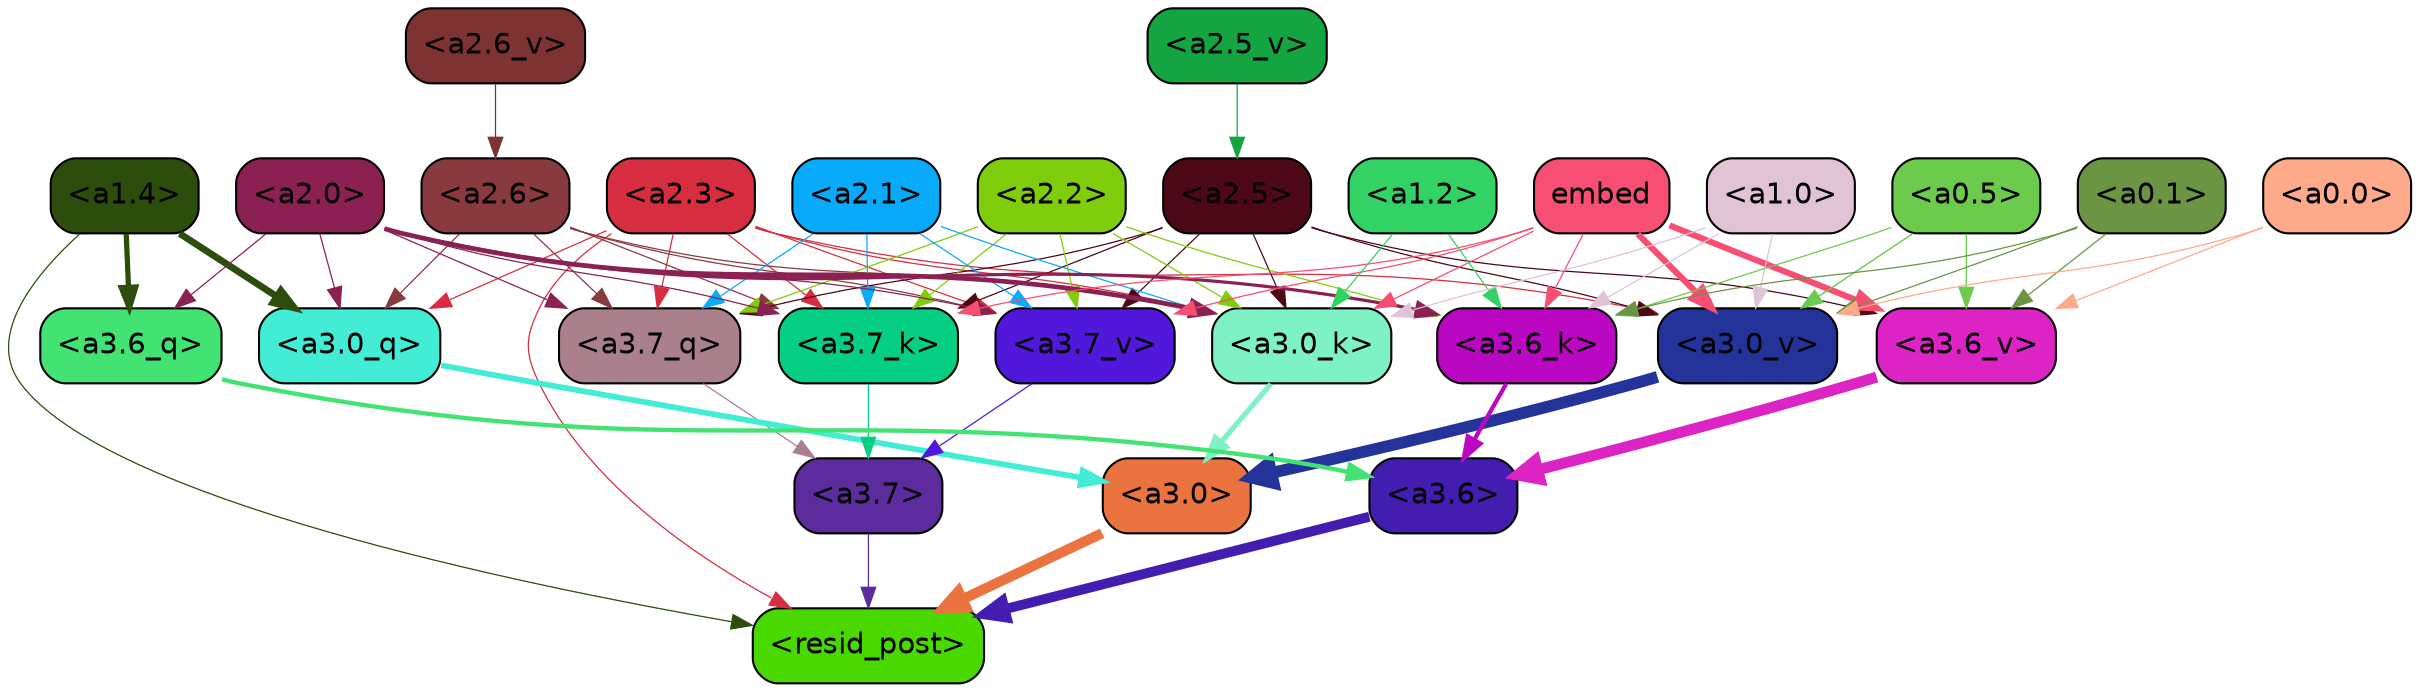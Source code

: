 strict digraph "" {
	graph [bgcolor=transparent,
		layout=dot,
		overlap=false,
		splines=true
	];
	"<a3.7>"	[color=black,
		fillcolor="#5c2b9d",
		fontname=Helvetica,
		shape=box,
		style="filled, rounded"];
	"<resid_post>"	[color=black,
		fillcolor="#4ad803",
		fontname=Helvetica,
		shape=box,
		style="filled, rounded"];
	"<a3.7>" -> "<resid_post>"	[color="#5c2b9d",
		penwidth=0.6];
	"<a3.6>"	[color=black,
		fillcolor="#421daf",
		fontname=Helvetica,
		shape=box,
		style="filled, rounded"];
	"<a3.6>" -> "<resid_post>"	[color="#421daf",
		penwidth=4.753257989883423];
	"<a3.0>"	[color=black,
		fillcolor="#ea733f",
		fontname=Helvetica,
		shape=box,
		style="filled, rounded"];
	"<a3.0>" -> "<resid_post>"	[color="#ea733f",
		penwidth=4.90053927898407];
	"<a2.3>"	[color=black,
		fillcolor="#d62d40",
		fontname=Helvetica,
		shape=box,
		style="filled, rounded"];
	"<a2.3>" -> "<resid_post>"	[color="#d62d40",
		penwidth=0.6];
	"<a3.7_q>"	[color=black,
		fillcolor="#ab808d",
		fontname=Helvetica,
		shape=box,
		style="filled, rounded"];
	"<a2.3>" -> "<a3.7_q>"	[color="#d62d40",
		penwidth=0.6];
	"<a3.0_q>"	[color=black,
		fillcolor="#43ecd4",
		fontname=Helvetica,
		shape=box,
		style="filled, rounded"];
	"<a2.3>" -> "<a3.0_q>"	[color="#d62d40",
		penwidth=0.6];
	"<a3.7_k>"	[color=black,
		fillcolor="#06ce83",
		fontname=Helvetica,
		shape=box,
		style="filled, rounded"];
	"<a2.3>" -> "<a3.7_k>"	[color="#d62d40",
		penwidth=0.6];
	"<a3.0_k>"	[color=black,
		fillcolor="#7ff2c5",
		fontname=Helvetica,
		shape=box,
		style="filled, rounded"];
	"<a2.3>" -> "<a3.0_k>"	[color="#d62d40",
		penwidth=0.6];
	"<a3.7_v>"	[color=black,
		fillcolor="#5118dc",
		fontname=Helvetica,
		shape=box,
		style="filled, rounded"];
	"<a2.3>" -> "<a3.7_v>"	[color="#d62d40",
		penwidth=0.6];
	"<a3.0_v>"	[color=black,
		fillcolor="#243399",
		fontname=Helvetica,
		shape=box,
		style="filled, rounded"];
	"<a2.3>" -> "<a3.0_v>"	[color="#d62d40",
		penwidth=0.6];
	"<a1.4>"	[color=black,
		fillcolor="#2c4d0b",
		fontname=Helvetica,
		shape=box,
		style="filled, rounded"];
	"<a1.4>" -> "<resid_post>"	[color="#2c4d0b",
		penwidth=0.6];
	"<a3.6_q>"	[color=black,
		fillcolor="#42e373",
		fontname=Helvetica,
		shape=box,
		style="filled, rounded"];
	"<a1.4>" -> "<a3.6_q>"	[color="#2c4d0b",
		penwidth=2.5149343013763428];
	"<a1.4>" -> "<a3.0_q>"	[color="#2c4d0b",
		penwidth=3.2760138511657715];
	"<a3.7_q>" -> "<a3.7>"	[color="#ab808d",
		penwidth=0.6];
	"<a3.6_q>" -> "<a3.6>"	[color="#42e373",
		penwidth=2.091020345687866];
	"<a3.0_q>" -> "<a3.0>"	[color="#43ecd4",
		penwidth=2.7421876192092896];
	"<a3.7_k>" -> "<a3.7>"	[color="#06ce83",
		penwidth=0.6];
	"<a3.6_k>"	[color=black,
		fillcolor="#ba08c2",
		fontname=Helvetica,
		shape=box,
		style="filled, rounded"];
	"<a3.6_k>" -> "<a3.6>"	[color="#ba08c2",
		penwidth=2.048597991466522];
	"<a3.0_k>" -> "<a3.0>"	[color="#7ff2c5",
		penwidth=2.476402521133423];
	"<a3.7_v>" -> "<a3.7>"	[color="#5118dc",
		penwidth=0.6];
	"<a3.6_v>"	[color=black,
		fillcolor="#dc23c4",
		fontname=Helvetica,
		shape=box,
		style="filled, rounded"];
	"<a3.6_v>" -> "<a3.6>"	[color="#dc23c4",
		penwidth=5.2550448179244995];
	"<a3.0_v>" -> "<a3.0>"	[color="#243399",
		penwidth=5.652270674705505];
	"<a2.6>"	[color=black,
		fillcolor="#893a3f",
		fontname=Helvetica,
		shape=box,
		style="filled, rounded"];
	"<a2.6>" -> "<a3.7_q>"	[color="#893a3f",
		penwidth=0.6];
	"<a2.6>" -> "<a3.0_q>"	[color="#893a3f",
		penwidth=0.6];
	"<a2.6>" -> "<a3.7_k>"	[color="#893a3f",
		penwidth=0.6];
	"<a2.6>" -> "<a3.0_k>"	[color="#893a3f",
		penwidth=0.6];
	"<a2.6>" -> "<a3.7_v>"	[color="#893a3f",
		penwidth=0.6];
	"<a2.5>"	[color=black,
		fillcolor="#4d0816",
		fontname=Helvetica,
		shape=box,
		style="filled, rounded"];
	"<a2.5>" -> "<a3.7_q>"	[color="#4d0816",
		penwidth=0.6];
	"<a2.5>" -> "<a3.7_k>"	[color="#4d0816",
		penwidth=0.6];
	"<a2.5>" -> "<a3.0_k>"	[color="#4d0816",
		penwidth=0.6];
	"<a2.5>" -> "<a3.7_v>"	[color="#4d0816",
		penwidth=0.6];
	"<a2.5>" -> "<a3.6_v>"	[color="#4d0816",
		penwidth=0.6];
	"<a2.5>" -> "<a3.0_v>"	[color="#4d0816",
		penwidth=0.6];
	"<a2.2>"	[color=black,
		fillcolor="#7fcd0c",
		fontname=Helvetica,
		shape=box,
		style="filled, rounded"];
	"<a2.2>" -> "<a3.7_q>"	[color="#7fcd0c",
		penwidth=0.6];
	"<a2.2>" -> "<a3.7_k>"	[color="#7fcd0c",
		penwidth=0.6];
	"<a2.2>" -> "<a3.6_k>"	[color="#7fcd0c",
		penwidth=0.6];
	"<a2.2>" -> "<a3.0_k>"	[color="#7fcd0c",
		penwidth=0.6];
	"<a2.2>" -> "<a3.7_v>"	[color="#7fcd0c",
		penwidth=0.6];
	"<a2.1>"	[color=black,
		fillcolor="#08aaf9",
		fontname=Helvetica,
		shape=box,
		style="filled, rounded"];
	"<a2.1>" -> "<a3.7_q>"	[color="#08aaf9",
		penwidth=0.6];
	"<a2.1>" -> "<a3.7_k>"	[color="#08aaf9",
		penwidth=0.6];
	"<a2.1>" -> "<a3.0_k>"	[color="#08aaf9",
		penwidth=0.6];
	"<a2.1>" -> "<a3.7_v>"	[color="#08aaf9",
		penwidth=0.6];
	"<a2.0>"	[color=black,
		fillcolor="#8b2152",
		fontname=Helvetica,
		shape=box,
		style="filled, rounded"];
	"<a2.0>" -> "<a3.7_q>"	[color="#8b2152",
		penwidth=0.6];
	"<a2.0>" -> "<a3.6_q>"	[color="#8b2152",
		penwidth=0.6];
	"<a2.0>" -> "<a3.0_q>"	[color="#8b2152",
		penwidth=0.6];
	"<a2.0>" -> "<a3.7_k>"	[color="#8b2152",
		penwidth=0.6];
	"<a2.0>" -> "<a3.6_k>"	[color="#8b2152",
		penwidth=1.5290023684501648];
	"<a2.0>" -> "<a3.0_k>"	[color="#8b2152",
		penwidth=2.2635570764541626];
	"<a2.0>" -> "<a3.7_v>"	[color="#8b2152",
		penwidth=0.6];
	embed	[color=black,
		fillcolor="#f74e73",
		fontname=Helvetica,
		shape=box,
		style="filled, rounded"];
	embed -> "<a3.7_k>"	[color="#f74e73",
		penwidth=0.6];
	embed -> "<a3.6_k>"	[color="#f74e73",
		penwidth=0.6];
	embed -> "<a3.0_k>"	[color="#f74e73",
		penwidth=0.6];
	embed -> "<a3.7_v>"	[color="#f74e73",
		penwidth=0.6];
	embed -> "<a3.6_v>"	[color="#f74e73",
		penwidth=2.9556376338005066];
	embed -> "<a3.0_v>"	[color="#f74e73",
		penwidth=2.972973108291626];
	"<a1.2>"	[color=black,
		fillcolor="#32d364",
		fontname=Helvetica,
		shape=box,
		style="filled, rounded"];
	"<a1.2>" -> "<a3.6_k>"	[color="#32d364",
		penwidth=0.6];
	"<a1.2>" -> "<a3.0_k>"	[color="#32d364",
		penwidth=0.6];
	"<a1.0>"	[color=black,
		fillcolor="#e0c3d5",
		fontname=Helvetica,
		shape=box,
		style="filled, rounded"];
	"<a1.0>" -> "<a3.6_k>"	[color="#e0c3d5",
		penwidth=0.6];
	"<a1.0>" -> "<a3.0_k>"	[color="#e0c3d5",
		penwidth=0.6];
	"<a1.0>" -> "<a3.0_v>"	[color="#e0c3d5",
		penwidth=0.6];
	"<a0.5>"	[color=black,
		fillcolor="#6cca4d",
		fontname=Helvetica,
		shape=box,
		style="filled, rounded"];
	"<a0.5>" -> "<a3.6_k>"	[color="#6cca4d",
		penwidth=0.6];
	"<a0.5>" -> "<a3.6_v>"	[color="#6cca4d",
		penwidth=0.6];
	"<a0.5>" -> "<a3.0_v>"	[color="#6cca4d",
		penwidth=0.6790935099124908];
	"<a0.1>"	[color=black,
		fillcolor="#6b9542",
		fontname=Helvetica,
		shape=box,
		style="filled, rounded"];
	"<a0.1>" -> "<a3.6_k>"	[color="#6b9542",
		penwidth=0.6];
	"<a0.1>" -> "<a3.6_v>"	[color="#6b9542",
		penwidth=0.6];
	"<a0.1>" -> "<a3.0_v>"	[color="#6b9542",
		penwidth=0.6];
	"<a0.0>"	[color=black,
		fillcolor="#fdaa8b",
		fontname=Helvetica,
		shape=box,
		style="filled, rounded"];
	"<a0.0>" -> "<a3.6_v>"	[color="#fdaa8b",
		penwidth=0.6];
	"<a0.0>" -> "<a3.0_v>"	[color="#fdaa8b",
		penwidth=0.6];
	"<a2.6_v>"	[color=black,
		fillcolor="#7c3331",
		fontname=Helvetica,
		shape=box,
		style="filled, rounded"];
	"<a2.6_v>" -> "<a2.6>"	[color="#7c3331",
		penwidth=0.6];
	"<a2.5_v>"	[color=black,
		fillcolor="#14a542",
		fontname=Helvetica,
		shape=box,
		style="filled, rounded"];
	"<a2.5_v>" -> "<a2.5>"	[color="#14a542",
		penwidth=0.6];
}
